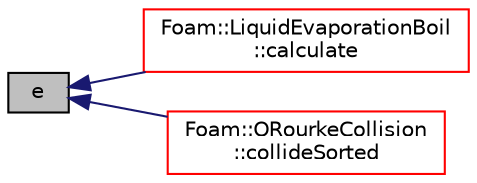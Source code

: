 digraph "e"
{
  bgcolor="transparent";
  edge [fontname="Helvetica",fontsize="10",labelfontname="Helvetica",labelfontsize="10"];
  node [fontname="Helvetica",fontsize="10",shape=record];
  rankdir="LR";
  Node1 [label="e",height=0.2,width=0.4,color="black", fillcolor="grey75", style="filled", fontcolor="black"];
  Node1 -> Node2 [dir="back",color="midnightblue",fontsize="10",style="solid",fontname="Helvetica"];
  Node2 [label="Foam::LiquidEvaporationBoil\l::calculate",height=0.2,width=0.4,color="red",URL="$a01383.html#aa41c2acc319edbd7aad631970ac1daa0",tooltip="Update model. "];
  Node1 -> Node3 [dir="back",color="midnightblue",fontsize="10",style="solid",fontname="Helvetica"];
  Node3 [label="Foam::ORourkeCollision\l::collideSorted",height=0.2,width=0.4,color="red",URL="$a01764.html#a834e9188312dfe219a33c35c3e198be0"];
}
